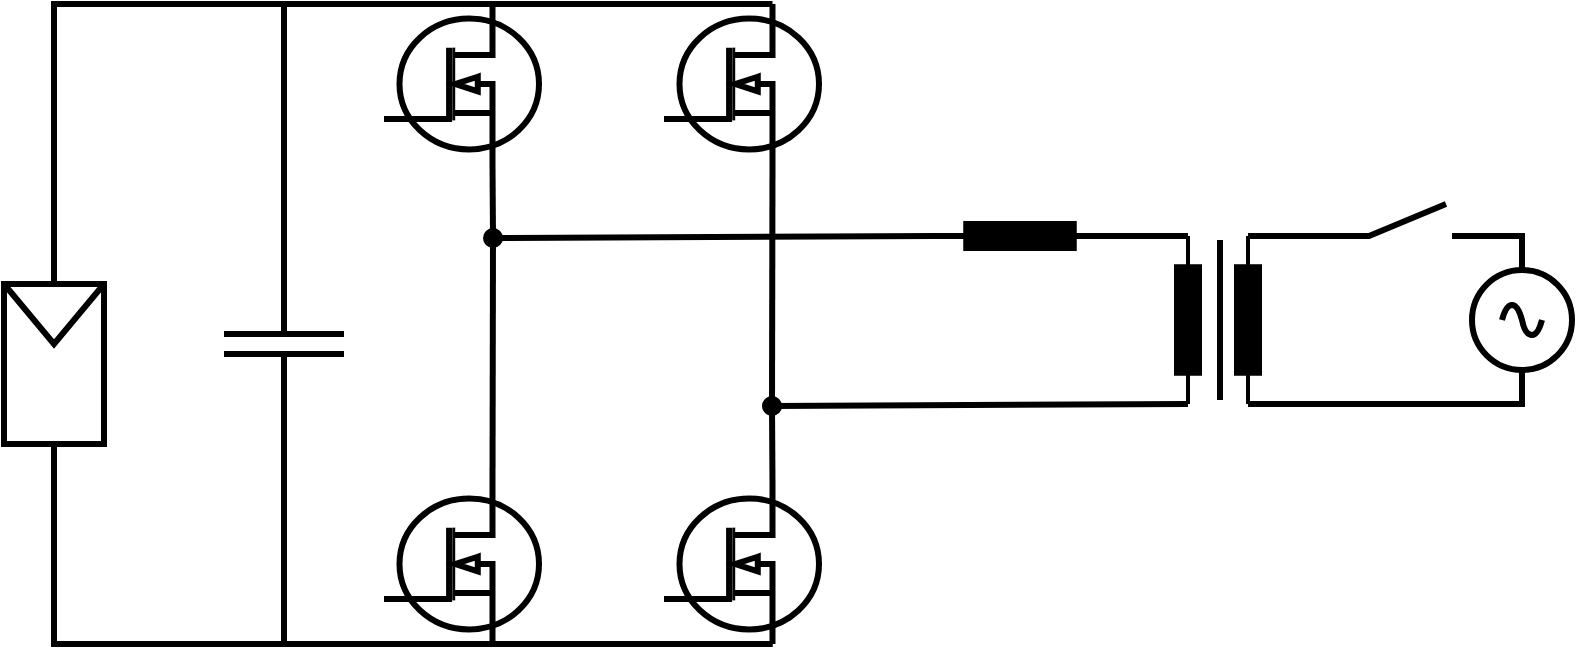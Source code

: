 <mxfile version="22.0.4" type="github">
  <diagram name="Seite-1" id="EQLBrafHLBF8wAEZIbWG">
    <mxGraphModel dx="954" dy="561" grid="1" gridSize="10" guides="1" tooltips="1" connect="1" arrows="1" fold="1" page="1" pageScale="1" pageWidth="827" pageHeight="1169" math="0" shadow="0">
      <root>
        <mxCell id="0" />
        <mxCell id="1" parent="0" />
        <mxCell id="3Cx38H4L-fCX0-b5gVen-1" value="" style="rounded=0;whiteSpace=wrap;html=1;strokeWidth=3;" vertex="1" parent="1">
          <mxGeometry x="10" y="230" width="50" height="80" as="geometry" />
        </mxCell>
        <mxCell id="3Cx38H4L-fCX0-b5gVen-2" value="" style="endArrow=none;html=1;rounded=0;exitX=0;exitY=0;exitDx=0;exitDy=0;entryX=1;entryY=0;entryDx=0;entryDy=0;strokeWidth=3;" edge="1" parent="1" source="3Cx38H4L-fCX0-b5gVen-1" target="3Cx38H4L-fCX0-b5gVen-1">
          <mxGeometry width="50" height="50" relative="1" as="geometry">
            <mxPoint x="350" y="300" as="sourcePoint" />
            <mxPoint x="130" y="290" as="targetPoint" />
            <Array as="points">
              <mxPoint x="35" y="260" />
            </Array>
          </mxGeometry>
        </mxCell>
        <mxCell id="3Cx38H4L-fCX0-b5gVen-3" value="" style="verticalLabelPosition=bottom;shadow=0;dashed=0;align=center;html=1;verticalAlign=top;shape=mxgraph.electrical.mosfets1.n-channel_mosfet_1;strokeWidth=3;" vertex="1" parent="1">
          <mxGeometry x="200" y="330" width="77.5" height="80" as="geometry" />
        </mxCell>
        <mxCell id="3Cx38H4L-fCX0-b5gVen-4" value="" style="verticalLabelPosition=bottom;shadow=0;dashed=0;align=center;html=1;verticalAlign=top;shape=mxgraph.electrical.mosfets1.n-channel_mosfet_1;strokeWidth=3;" vertex="1" parent="1">
          <mxGeometry x="200" y="90" width="77.5" height="80" as="geometry" />
        </mxCell>
        <mxCell id="3Cx38H4L-fCX0-b5gVen-5" value="" style="verticalLabelPosition=bottom;shadow=0;dashed=0;align=center;html=1;verticalAlign=top;shape=mxgraph.electrical.mosfets1.n-channel_mosfet_1;strokeWidth=3;" vertex="1" parent="1">
          <mxGeometry x="340" y="330" width="77.5" height="80" as="geometry" />
        </mxCell>
        <mxCell id="3Cx38H4L-fCX0-b5gVen-6" value="" style="verticalLabelPosition=bottom;shadow=0;dashed=0;align=center;html=1;verticalAlign=top;shape=mxgraph.electrical.mosfets1.n-channel_mosfet_1;strokeWidth=3;" vertex="1" parent="1">
          <mxGeometry x="340" y="90" width="77.5" height="80" as="geometry" />
        </mxCell>
        <mxCell id="3Cx38H4L-fCX0-b5gVen-7" value="" style="endArrow=none;html=1;rounded=0;entryX=0.7;entryY=1;entryDx=0;entryDy=0;entryPerimeter=0;exitDx=0;exitDy=0;exitPerimeter=0;startArrow=none;strokeWidth=3;" edge="1" parent="1" source="3Cx38H4L-fCX0-b5gVen-13" target="3Cx38H4L-fCX0-b5gVen-4">
          <mxGeometry width="50" height="50" relative="1" as="geometry">
            <mxPoint x="357.5" y="300" as="sourcePoint" />
            <mxPoint x="407.5" y="250" as="targetPoint" />
          </mxGeometry>
        </mxCell>
        <mxCell id="3Cx38H4L-fCX0-b5gVen-8" value="" style="endArrow=none;html=1;rounded=0;entryX=0.7;entryY=1;entryDx=0;entryDy=0;entryPerimeter=0;exitDx=0;exitDy=0;exitPerimeter=0;startArrow=none;strokeWidth=3;" edge="1" parent="1" source="3Cx38H4L-fCX0-b5gVen-15" target="3Cx38H4L-fCX0-b5gVen-6">
          <mxGeometry width="50" height="50" relative="1" as="geometry">
            <mxPoint x="250" y="300" as="sourcePoint" />
            <mxPoint x="300" y="250" as="targetPoint" />
          </mxGeometry>
        </mxCell>
        <mxCell id="3Cx38H4L-fCX0-b5gVen-9" value="" style="pointerEvents=1;verticalLabelPosition=bottom;shadow=0;dashed=0;align=center;html=1;verticalAlign=top;shape=mxgraph.electrical.electro-mechanical.make_contact;strokeWidth=3;" vertex="1" parent="1">
          <mxGeometry x="674" y="190" width="75" height="16" as="geometry" />
        </mxCell>
        <mxCell id="3Cx38H4L-fCX0-b5gVen-10" value="" style="endArrow=none;html=1;rounded=0;entryX=0;entryY=1;entryDx=0;entryDy=0;entryPerimeter=0;exitX=0;exitY=0.5;exitDx=0;exitDy=0;exitPerimeter=0;strokeWidth=3;" edge="1" parent="1" source="3Cx38H4L-fCX0-b5gVen-22" target="3Cx38H4L-fCX0-b5gVen-9">
          <mxGeometry width="50" height="50" relative="1" as="geometry">
            <mxPoint x="656" y="206" as="sourcePoint" />
            <mxPoint x="434" y="249" as="targetPoint" />
          </mxGeometry>
        </mxCell>
        <mxCell id="3Cx38H4L-fCX0-b5gVen-11" value="" style="pointerEvents=1;verticalLabelPosition=bottom;shadow=0;dashed=0;align=center;html=1;verticalAlign=top;shape=mxgraph.electrical.signal_sources.source;aspect=fixed;points=[[0.5,0,0],[1,0.5,0],[0.5,1,0],[0,0.5,0]];elSignalType=ac;strokeWidth=3;" vertex="1" parent="1">
          <mxGeometry x="744" y="223" width="50" height="50" as="geometry" />
        </mxCell>
        <mxCell id="3Cx38H4L-fCX0-b5gVen-12" value="" style="endArrow=none;html=1;rounded=0;entryDx=0;entryDy=0;entryPerimeter=0;exitX=0.7;exitY=0;exitDx=0;exitDy=0;exitPerimeter=0;strokeWidth=3;" edge="1" parent="1" source="3Cx38H4L-fCX0-b5gVen-3" target="3Cx38H4L-fCX0-b5gVen-13">
          <mxGeometry width="50" height="50" relative="1" as="geometry">
            <mxPoint x="254.5" y="330" as="sourcePoint" />
            <mxPoint x="254.5" y="200" as="targetPoint" />
          </mxGeometry>
        </mxCell>
        <mxCell id="3Cx38H4L-fCX0-b5gVen-13" value="" style="shape=waypoint;sketch=0;fillStyle=solid;size=6;pointerEvents=1;points=[];fillColor=none;resizable=0;rotatable=0;perimeter=centerPerimeter;snapToPoint=1;strokeWidth=3;" vertex="1" parent="1">
          <mxGeometry x="244.5" y="197" width="20" height="20" as="geometry" />
        </mxCell>
        <mxCell id="3Cx38H4L-fCX0-b5gVen-14" value="" style="endArrow=none;html=1;rounded=0;entryDx=0;entryDy=0;entryPerimeter=0;exitX=0.7;exitY=0;exitDx=0;exitDy=0;exitPerimeter=0;strokeWidth=3;" edge="1" parent="1" source="3Cx38H4L-fCX0-b5gVen-5" target="3Cx38H4L-fCX0-b5gVen-15">
          <mxGeometry width="50" height="50" relative="1" as="geometry">
            <mxPoint x="394" y="330" as="sourcePoint" />
            <mxPoint x="394" y="170" as="targetPoint" />
          </mxGeometry>
        </mxCell>
        <mxCell id="3Cx38H4L-fCX0-b5gVen-15" value="" style="shape=waypoint;sketch=0;fillStyle=solid;size=6;pointerEvents=1;points=[];fillColor=none;resizable=0;rotatable=0;perimeter=centerPerimeter;snapToPoint=1;strokeWidth=3;" vertex="1" parent="1">
          <mxGeometry x="384" y="281" width="20" height="20" as="geometry" />
        </mxCell>
        <mxCell id="3Cx38H4L-fCX0-b5gVen-19" value="" style="endArrow=none;html=1;rounded=0;entryX=1;entryY=0.5;entryDx=0;entryDy=0;entryPerimeter=0;strokeWidth=3;" edge="1" parent="1" source="3Cx38H4L-fCX0-b5gVen-15" target="3Cx38H4L-fCX0-b5gVen-24">
          <mxGeometry width="50" height="50" relative="1" as="geometry">
            <mxPoint x="410" y="290" as="sourcePoint" />
            <mxPoint x="442" y="291" as="targetPoint" />
          </mxGeometry>
        </mxCell>
        <mxCell id="3Cx38H4L-fCX0-b5gVen-20" value="" style="endArrow=none;html=1;rounded=0;entryX=0.5;entryY=1;entryDx=0;entryDy=0;entryPerimeter=0;strokeWidth=3;exitX=1;exitY=0.5;exitDx=0;exitDy=0;exitPerimeter=0;" edge="1" parent="1" source="3Cx38H4L-fCX0-b5gVen-22" target="3Cx38H4L-fCX0-b5gVen-11">
          <mxGeometry width="50" height="50" relative="1" as="geometry">
            <mxPoint x="654" y="299" as="sourcePoint" />
            <mxPoint x="594" y="239" as="targetPoint" />
            <Array as="points">
              <mxPoint x="769" y="290" />
            </Array>
          </mxGeometry>
        </mxCell>
        <mxCell id="3Cx38H4L-fCX0-b5gVen-21" value="" style="endArrow=none;html=1;rounded=0;entryX=0.5;entryY=0;entryDx=0;entryDy=0;entryPerimeter=0;exitX=1;exitY=1;exitDx=0;exitDy=0;exitPerimeter=0;strokeWidth=3;" edge="1" parent="1" source="3Cx38H4L-fCX0-b5gVen-9" target="3Cx38H4L-fCX0-b5gVen-11">
          <mxGeometry width="50" height="50" relative="1" as="geometry">
            <mxPoint x="544" y="339" as="sourcePoint" />
            <mxPoint x="594" y="289" as="targetPoint" />
            <Array as="points">
              <mxPoint x="769" y="206" />
            </Array>
          </mxGeometry>
        </mxCell>
        <mxCell id="3Cx38H4L-fCX0-b5gVen-22" value="" style="pointerEvents=1;verticalLabelPosition=bottom;shadow=0;dashed=0;align=center;html=1;verticalAlign=top;shape=mxgraph.electrical.resistors.resistor_1;rotation=90;strokeWidth=2;fillColor=#000000;" vertex="1" parent="1">
          <mxGeometry x="590" y="242" width="84" height="12" as="geometry" />
        </mxCell>
        <mxCell id="3Cx38H4L-fCX0-b5gVen-23" value="" style="endArrow=none;html=1;rounded=0;strokeWidth=3;" edge="1" parent="1">
          <mxGeometry width="50" height="50" relative="1" as="geometry">
            <mxPoint x="618" y="288" as="sourcePoint" />
            <mxPoint x="618" y="208" as="targetPoint" />
          </mxGeometry>
        </mxCell>
        <mxCell id="3Cx38H4L-fCX0-b5gVen-24" value="" style="pointerEvents=1;verticalLabelPosition=bottom;shadow=0;dashed=0;align=center;html=1;verticalAlign=top;shape=mxgraph.electrical.resistors.resistor_1;rotation=90;strokeWidth=2;fillColor=#000000;" vertex="1" parent="1">
          <mxGeometry x="560" y="242" width="84" height="12" as="geometry" />
        </mxCell>
        <mxCell id="3Cx38H4L-fCX0-b5gVen-25" value="" style="pointerEvents=1;verticalLabelPosition=bottom;shadow=0;dashed=0;align=center;html=1;verticalAlign=top;shape=mxgraph.electrical.capacitors.capacitor_1;rotation=-90;strokeWidth=3;" vertex="1" parent="1">
          <mxGeometry x="100" y="230" width="100" height="60" as="geometry" />
        </mxCell>
        <mxCell id="3Cx38H4L-fCX0-b5gVen-26" value="" style="endArrow=none;html=1;rounded=0;entryX=0.7;entryY=0;entryDx=0;entryDy=0;entryPerimeter=0;exitX=1;exitY=0.5;exitDx=0;exitDy=0;exitPerimeter=0;strokeWidth=3;" edge="1" parent="1" source="3Cx38H4L-fCX0-b5gVen-25" target="3Cx38H4L-fCX0-b5gVen-6">
          <mxGeometry width="50" height="50" relative="1" as="geometry">
            <mxPoint x="390" y="320" as="sourcePoint" />
            <mxPoint x="440" y="270" as="targetPoint" />
            <Array as="points">
              <mxPoint x="150" y="90" />
            </Array>
          </mxGeometry>
        </mxCell>
        <mxCell id="3Cx38H4L-fCX0-b5gVen-27" value="" style="endArrow=none;html=1;rounded=0;entryX=0.5;entryY=0;entryDx=0;entryDy=0;strokeWidth=3;" edge="1" parent="1" target="3Cx38H4L-fCX0-b5gVen-1">
          <mxGeometry width="50" height="50" relative="1" as="geometry">
            <mxPoint x="150" y="90" as="sourcePoint" />
            <mxPoint x="440" y="270" as="targetPoint" />
            <Array as="points">
              <mxPoint x="35" y="90" />
            </Array>
          </mxGeometry>
        </mxCell>
        <mxCell id="3Cx38H4L-fCX0-b5gVen-28" value="" style="endArrow=none;html=1;rounded=0;entryX=0;entryY=0.5;entryDx=0;entryDy=0;entryPerimeter=0;exitX=0.7;exitY=1;exitDx=0;exitDy=0;exitPerimeter=0;strokeWidth=3;" edge="1" parent="1" source="3Cx38H4L-fCX0-b5gVen-5" target="3Cx38H4L-fCX0-b5gVen-25">
          <mxGeometry width="50" height="50" relative="1" as="geometry">
            <mxPoint x="390" y="320" as="sourcePoint" />
            <mxPoint x="440" y="270" as="targetPoint" />
            <Array as="points">
              <mxPoint x="150" y="410" />
            </Array>
          </mxGeometry>
        </mxCell>
        <mxCell id="3Cx38H4L-fCX0-b5gVen-29" value="" style="endArrow=none;html=1;rounded=0;entryX=0.5;entryY=1;entryDx=0;entryDy=0;exitX=0.7;exitY=1;exitDx=0;exitDy=0;exitPerimeter=0;strokeWidth=3;" edge="1" parent="1" source="3Cx38H4L-fCX0-b5gVen-5" target="3Cx38H4L-fCX0-b5gVen-1">
          <mxGeometry width="50" height="50" relative="1" as="geometry">
            <mxPoint x="390" y="320" as="sourcePoint" />
            <mxPoint x="440" y="270" as="targetPoint" />
            <Array as="points">
              <mxPoint x="35" y="410" />
            </Array>
          </mxGeometry>
        </mxCell>
        <mxCell id="3Cx38H4L-fCX0-b5gVen-30" value="" style="pointerEvents=1;verticalLabelPosition=bottom;shadow=0;dashed=0;align=center;html=1;verticalAlign=top;shape=mxgraph.electrical.resistors.resistor_1;rotation=-180;strokeWidth=3;fillColor=#000000;" vertex="1" parent="1">
          <mxGeometry x="476" y="200" width="84" height="12" as="geometry" />
        </mxCell>
        <mxCell id="3Cx38H4L-fCX0-b5gVen-32" value="" style="endArrow=none;html=1;rounded=0;entryX=0;entryY=0.5;entryDx=0;entryDy=0;entryPerimeter=0;exitX=0;exitY=0.5;exitDx=0;exitDy=0;exitPerimeter=0;strokeWidth=3;" edge="1" parent="1" source="3Cx38H4L-fCX0-b5gVen-30" target="3Cx38H4L-fCX0-b5gVen-24">
          <mxGeometry width="50" height="50" relative="1" as="geometry">
            <mxPoint x="390" y="320" as="sourcePoint" />
            <mxPoint x="440" y="270" as="targetPoint" />
          </mxGeometry>
        </mxCell>
        <mxCell id="3Cx38H4L-fCX0-b5gVen-33" value="" style="endArrow=none;html=1;rounded=0;entryX=1;entryY=0.5;entryDx=0;entryDy=0;entryPerimeter=0;exitX=0.425;exitY=0.85;exitDx=0;exitDy=0;exitPerimeter=0;strokeWidth=3;" edge="1" parent="1" source="3Cx38H4L-fCX0-b5gVen-13" target="3Cx38H4L-fCX0-b5gVen-30">
          <mxGeometry width="50" height="50" relative="1" as="geometry">
            <mxPoint x="390" y="320" as="sourcePoint" />
            <mxPoint x="440" y="270" as="targetPoint" />
          </mxGeometry>
        </mxCell>
      </root>
    </mxGraphModel>
  </diagram>
</mxfile>
